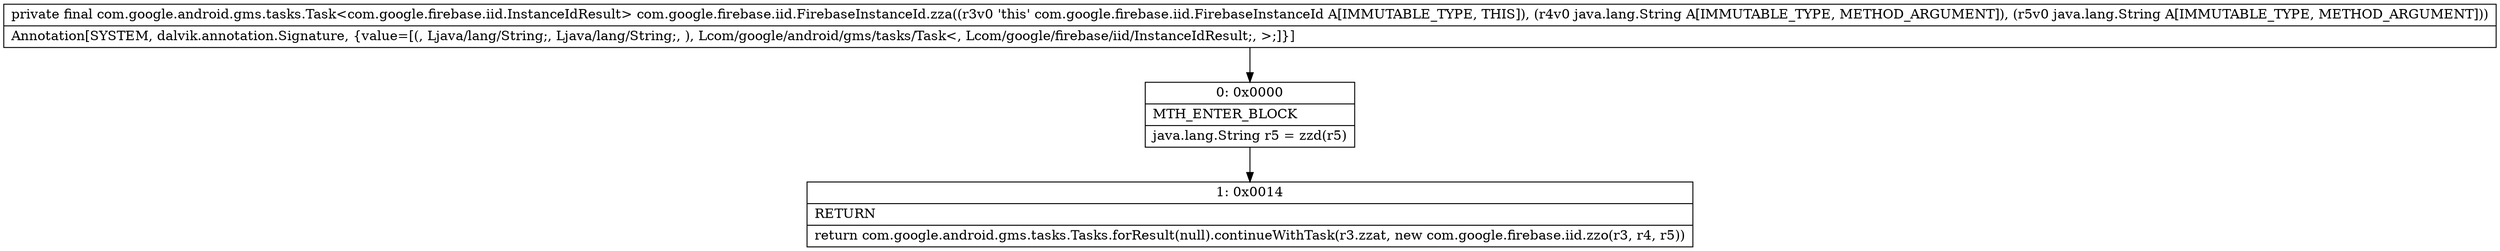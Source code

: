 digraph "CFG forcom.google.firebase.iid.FirebaseInstanceId.zza(Ljava\/lang\/String;Ljava\/lang\/String;)Lcom\/google\/android\/gms\/tasks\/Task;" {
Node_0 [shape=record,label="{0\:\ 0x0000|MTH_ENTER_BLOCK\l|java.lang.String r5 = zzd(r5)\l}"];
Node_1 [shape=record,label="{1\:\ 0x0014|RETURN\l|return com.google.android.gms.tasks.Tasks.forResult(null).continueWithTask(r3.zzat, new com.google.firebase.iid.zzo(r3, r4, r5))\l}"];
MethodNode[shape=record,label="{private final com.google.android.gms.tasks.Task\<com.google.firebase.iid.InstanceIdResult\> com.google.firebase.iid.FirebaseInstanceId.zza((r3v0 'this' com.google.firebase.iid.FirebaseInstanceId A[IMMUTABLE_TYPE, THIS]), (r4v0 java.lang.String A[IMMUTABLE_TYPE, METHOD_ARGUMENT]), (r5v0 java.lang.String A[IMMUTABLE_TYPE, METHOD_ARGUMENT]))  | Annotation[SYSTEM, dalvik.annotation.Signature, \{value=[(, Ljava\/lang\/String;, Ljava\/lang\/String;, ), Lcom\/google\/android\/gms\/tasks\/Task\<, Lcom\/google\/firebase\/iid\/InstanceIdResult;, \>;]\}]\l}"];
MethodNode -> Node_0;
Node_0 -> Node_1;
}

